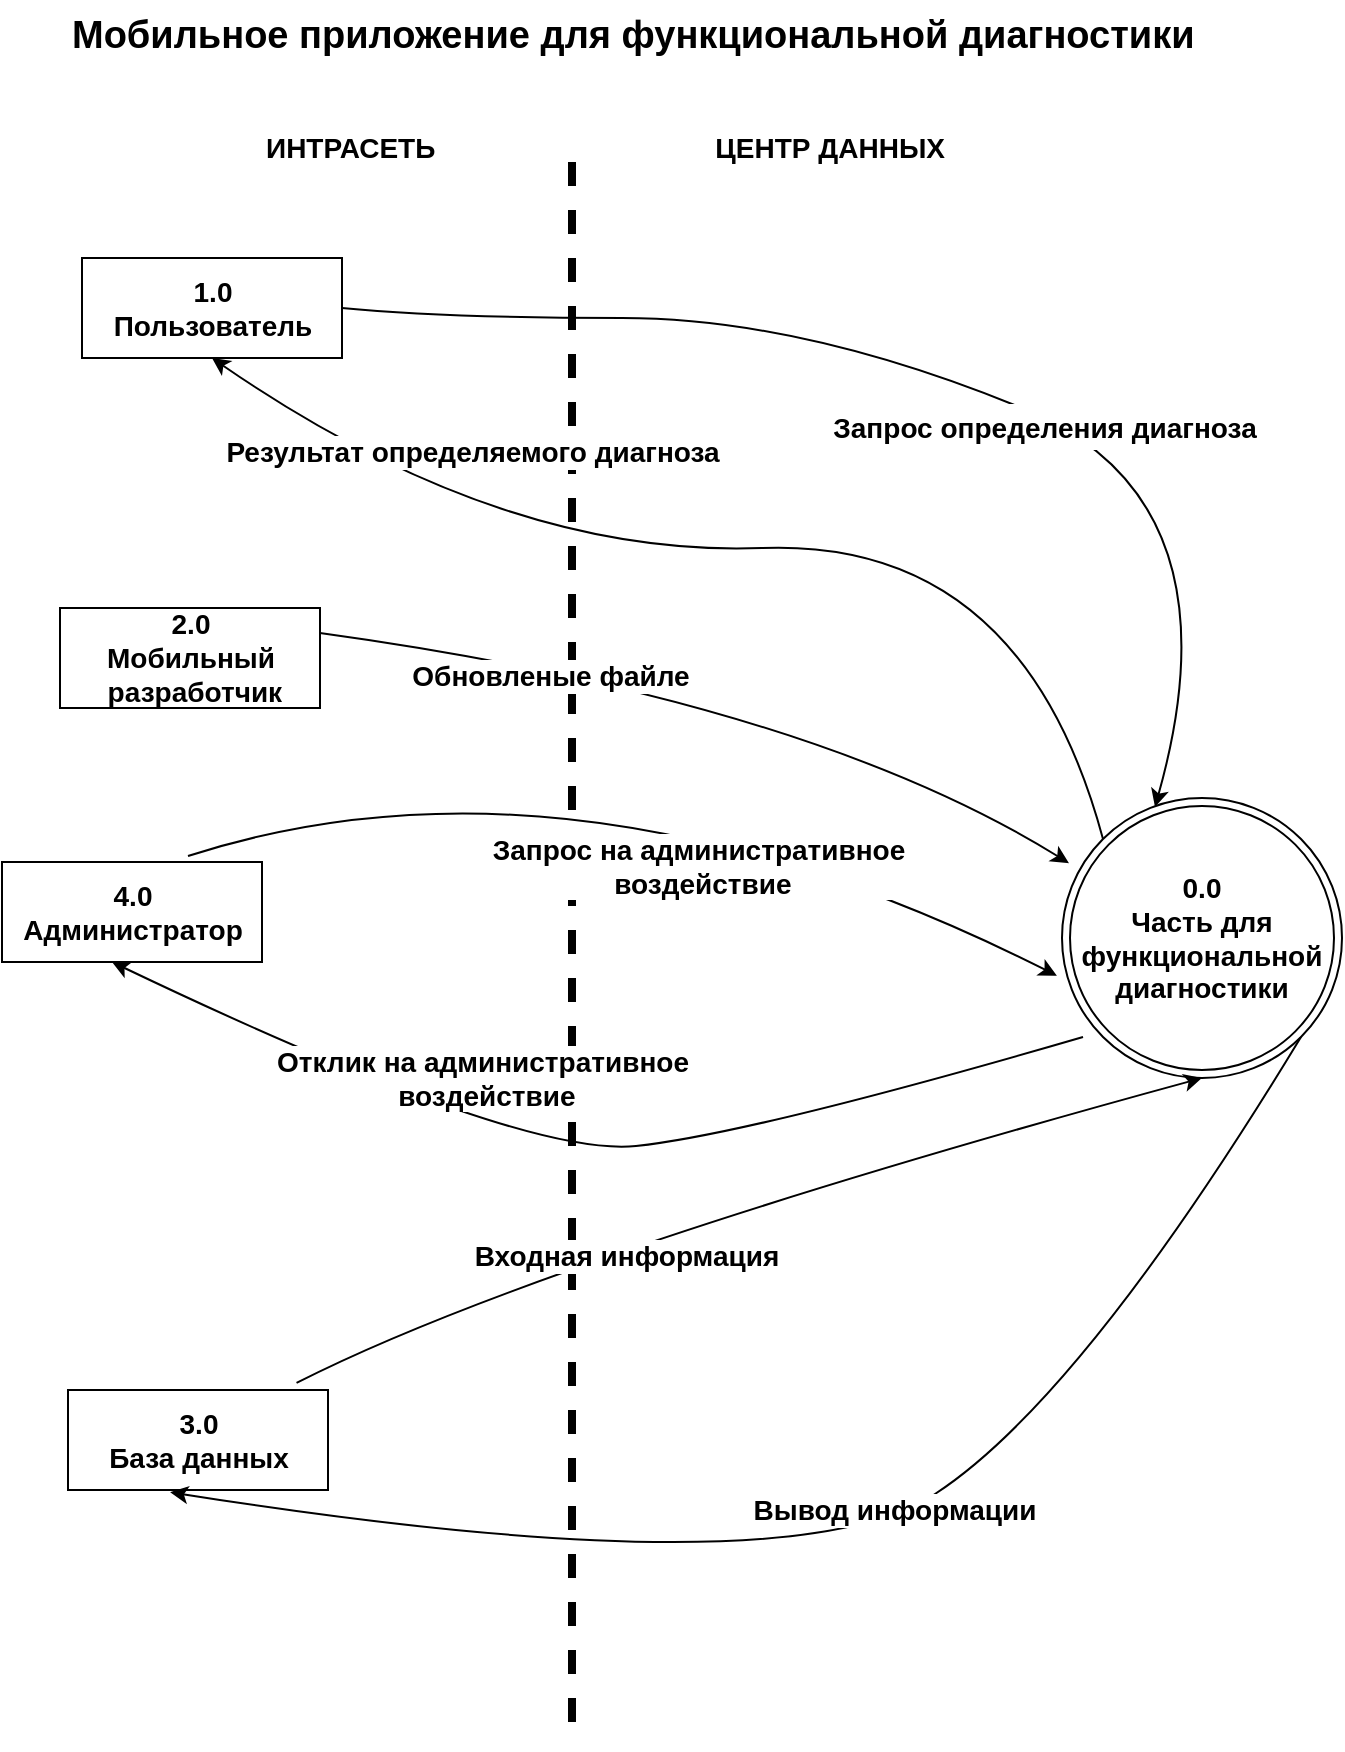 <mxfile version="19.0.2" type="github">
  <diagram id="OWx4hyj13moDCeKYkGol" name="Page-1">
    <mxGraphModel dx="914" dy="509" grid="0" gridSize="10" guides="1" tooltips="1" connect="1" arrows="1" fold="1" page="1" pageScale="1" pageWidth="827" pageHeight="1169" background="none" math="0" shadow="0">
      <root>
        <mxCell id="0" />
        <mxCell id="1" parent="0" />
        <mxCell id="R_TbPJ2dsLFKyycq7Uun-32" value="" style="endArrow=none;html=1;rounded=0;fontSize=12;dashed=1;strokeWidth=4;shadow=0;" edge="1" parent="1">
          <mxGeometry width="50" height="50" relative="1" as="geometry">
            <mxPoint x="405" y="172" as="sourcePoint" />
            <mxPoint x="405" y="963.0" as="targetPoint" />
          </mxGeometry>
        </mxCell>
        <mxCell id="R_TbPJ2dsLFKyycq7Uun-1" value="0.0&lt;br&gt;Часть для функциональной диагностики" style="ellipse;shape=doubleEllipse;whiteSpace=wrap;html=1;aspect=fixed;fontStyle=1;fontSize=14;" vertex="1" parent="1">
          <mxGeometry x="650" y="490" width="140" height="140" as="geometry" />
        </mxCell>
        <mxCell id="R_TbPJ2dsLFKyycq7Uun-5" value="&lt;div style=&quot;line-height: 0.9;&quot;&gt;&lt;br&gt;&lt;/div&gt;&lt;div style=&quot;display:none&quot; id=&quot;SDCloudData&quot;&gt;&lt;/div&gt;" style="text;whiteSpace=wrap;html=1;" vertex="1" parent="1">
          <mxGeometry x="392" y="165" width="3" height="15" as="geometry" />
        </mxCell>
        <mxCell id="R_TbPJ2dsLFKyycq7Uun-6" value="1.0&lt;br style=&quot;font-size: 14px;&quot;&gt;Пользователь&lt;div style=&quot;display: none; font-size: 14px;&quot; id=&quot;SDCloudData&quot;&gt;&lt;/div&gt;" style="html=1;dashed=0;whitespace=wrap;fontStyle=1;fontSize=14;" vertex="1" parent="1">
          <mxGeometry x="160" y="220" width="130" height="50" as="geometry" />
        </mxCell>
        <mxCell id="R_TbPJ2dsLFKyycq7Uun-7" value="ИНТРАСЕТЬ&amp;nbsp; &amp;nbsp; &amp;nbsp; &amp;nbsp; &amp;nbsp; &amp;nbsp; &amp;nbsp; &amp;nbsp; &amp;nbsp; &amp;nbsp; &amp;nbsp; &amp;nbsp; &amp;nbsp; &amp;nbsp; &amp;nbsp; &amp;nbsp; &amp;nbsp; &amp;nbsp; ЦЕНТР ДАННЫХ&lt;div style=&quot;display: none; font-size: 14px;&quot; id=&quot;SDCloudData&quot;&gt;&lt;/div&gt;" style="text;whiteSpace=wrap;html=1;strokeWidth=2;fontStyle=1;fontSize=14;" vertex="1" parent="1">
          <mxGeometry x="250" y="150" width="381" height="30" as="geometry" />
        </mxCell>
        <mxCell id="R_TbPJ2dsLFKyycq7Uun-8" value="Мобильное приложение для функциональной диагностики" style="text;whiteSpace=wrap;html=1;fontSize=19;fontStyle=1" vertex="1" parent="1">
          <mxGeometry x="153" y="91" width="600" height="30" as="geometry" />
        </mxCell>
        <mxCell id="R_TbPJ2dsLFKyycq7Uun-9" value="2.0&lt;br style=&quot;font-size: 14px;&quot;&gt;Мобильный&lt;br&gt;&amp;nbsp;разработчик&lt;div style=&quot;display: none; font-size: 14px;&quot; id=&quot;SDCloudData&quot;&gt;&lt;/div&gt;" style="html=1;dashed=0;whitespace=wrap;fontStyle=1;fontSize=14;" vertex="1" parent="1">
          <mxGeometry x="149" y="395" width="130" height="50" as="geometry" />
        </mxCell>
        <mxCell id="R_TbPJ2dsLFKyycq7Uun-10" value="4.0&lt;br style=&quot;font-size: 14px;&quot;&gt;Администратор&lt;br&gt;&lt;div style=&quot;display: none; font-size: 14px;&quot; id=&quot;SDCloudData&quot;&gt;&lt;/div&gt;" style="html=1;dashed=0;whitespace=wrap;fontStyle=1;fontSize=14;" vertex="1" parent="1">
          <mxGeometry x="120" y="522" width="130" height="50" as="geometry" />
        </mxCell>
        <mxCell id="R_TbPJ2dsLFKyycq7Uun-12" value="3.0&lt;br style=&quot;font-size: 14px;&quot;&gt;База данных&lt;br&gt;&lt;div style=&quot;display: none; font-size: 14px;&quot; id=&quot;SDCloudData&quot;&gt;&lt;/div&gt;" style="html=1;dashed=0;whitespace=wrap;fontStyle=1;fontSize=14;" vertex="1" parent="1">
          <mxGeometry x="153" y="786" width="130" height="50" as="geometry" />
        </mxCell>
        <mxCell id="R_TbPJ2dsLFKyycq7Uun-13" value="" style="curved=1;endArrow=classic;html=1;rounded=0;fontSize=19;entryX=0.332;entryY=0.032;entryDx=0;entryDy=0;entryPerimeter=0;exitX=1;exitY=0.5;exitDx=0;exitDy=0;" edge="1" parent="1" source="R_TbPJ2dsLFKyycq7Uun-6" target="R_TbPJ2dsLFKyycq7Uun-1">
          <mxGeometry width="50" height="50" relative="1" as="geometry">
            <mxPoint x="240" y="260" as="sourcePoint" />
            <mxPoint x="290" y="210" as="targetPoint" />
            <Array as="points">
              <mxPoint x="340" y="250" />
              <mxPoint x="520" y="250" />
              <mxPoint x="740" y="340" />
            </Array>
          </mxGeometry>
        </mxCell>
        <mxCell id="R_TbPJ2dsLFKyycq7Uun-14" value="&lt;font style=&quot;font-size: 14px;&quot;&gt;Запрос определения диагноза&lt;/font&gt;" style="edgeLabel;html=1;align=center;verticalAlign=middle;resizable=0;points=[];fontSize=19;fontStyle=1" vertex="1" connectable="0" parent="R_TbPJ2dsLFKyycq7Uun-13">
          <mxGeometry x="0.241" y="-22" relative="1" as="geometry">
            <mxPoint x="-19" y="-27" as="offset" />
          </mxGeometry>
        </mxCell>
        <mxCell id="R_TbPJ2dsLFKyycq7Uun-16" value="" style="curved=1;endArrow=classic;html=1;rounded=0;fontSize=19;exitX=0;exitY=0;exitDx=0;exitDy=0;entryX=0.5;entryY=1;entryDx=0;entryDy=0;" edge="1" parent="1" source="R_TbPJ2dsLFKyycq7Uun-1" target="R_TbPJ2dsLFKyycq7Uun-6">
          <mxGeometry width="50" height="50" relative="1" as="geometry">
            <mxPoint x="240" y="260" as="sourcePoint" />
            <mxPoint x="290" y="210" as="targetPoint" />
            <Array as="points">
              <mxPoint x="630" y="360" />
              <mxPoint x="370" y="370" />
            </Array>
          </mxGeometry>
        </mxCell>
        <mxCell id="R_TbPJ2dsLFKyycq7Uun-17" value="Результат определяемого диагноза" style="edgeLabel;html=1;align=center;verticalAlign=middle;resizable=0;points=[];fontSize=14;fontStyle=1" vertex="1" connectable="0" parent="R_TbPJ2dsLFKyycq7Uun-16">
          <mxGeometry x="0.404" y="-17" relative="1" as="geometry">
            <mxPoint x="-15" y="-36" as="offset" />
          </mxGeometry>
        </mxCell>
        <mxCell id="R_TbPJ2dsLFKyycq7Uun-19" value="" style="curved=1;endArrow=classic;html=1;rounded=0;fontSize=14;exitX=1;exitY=0.25;exitDx=0;exitDy=0;entryX=0.025;entryY=0.233;entryDx=0;entryDy=0;entryPerimeter=0;" edge="1" parent="1" source="R_TbPJ2dsLFKyycq7Uun-9" target="R_TbPJ2dsLFKyycq7Uun-1">
          <mxGeometry width="50" height="50" relative="1" as="geometry">
            <mxPoint x="400" y="290" as="sourcePoint" />
            <mxPoint x="450" y="240" as="targetPoint" />
            <Array as="points">
              <mxPoint x="522" y="441" />
            </Array>
          </mxGeometry>
        </mxCell>
        <mxCell id="R_TbPJ2dsLFKyycq7Uun-26" value="Обновленые файле" style="edgeLabel;html=1;align=center;verticalAlign=middle;resizable=0;points=[];fontSize=14;fontStyle=1" vertex="1" connectable="0" parent="R_TbPJ2dsLFKyycq7Uun-19">
          <mxGeometry x="0.3" y="-18" relative="1" as="geometry">
            <mxPoint x="-131" y="-35" as="offset" />
          </mxGeometry>
        </mxCell>
        <mxCell id="R_TbPJ2dsLFKyycq7Uun-21" value="" style="curved=1;endArrow=classic;html=1;rounded=0;fontSize=14;exitX=0.75;exitY=0;exitDx=0;exitDy=0;entryX=0.014;entryY=0.656;entryDx=0;entryDy=0;entryPerimeter=0;" edge="1" parent="1">
          <mxGeometry width="50" height="50" relative="1" as="geometry">
            <mxPoint x="213" y="519" as="sourcePoint" />
            <mxPoint x="647.46" y="578.84" as="targetPoint" />
            <Array as="points">
              <mxPoint x="406" y="457" />
            </Array>
          </mxGeometry>
        </mxCell>
        <mxCell id="R_TbPJ2dsLFKyycq7Uun-27" value="Запрос на административное&lt;br&gt;&amp;nbsp;воздействие" style="edgeLabel;html=1;align=center;verticalAlign=middle;resizable=0;points=[];fontSize=14;fontStyle=1" vertex="1" connectable="0" parent="R_TbPJ2dsLFKyycq7Uun-21">
          <mxGeometry x="-0.311" y="-5" relative="1" as="geometry">
            <mxPoint x="98" y="50" as="offset" />
          </mxGeometry>
        </mxCell>
        <mxCell id="R_TbPJ2dsLFKyycq7Uun-22" value="" style="curved=1;endArrow=classic;html=1;rounded=0;fontSize=14;exitX=0;exitY=1;exitDx=0;exitDy=0;entryX=0.5;entryY=1;entryDx=0;entryDy=0;" edge="1" parent="1">
          <mxGeometry width="50" height="50" relative="1" as="geometry">
            <mxPoint x="660.503" y="609.497" as="sourcePoint" />
            <mxPoint x="175" y="572" as="targetPoint" />
            <Array as="points">
              <mxPoint x="494" y="658" />
              <mxPoint x="380" y="670" />
            </Array>
          </mxGeometry>
        </mxCell>
        <mxCell id="R_TbPJ2dsLFKyycq7Uun-28" value="Отклик на административное&lt;br&gt;&amp;nbsp;воздействие" style="edgeLabel;html=1;align=center;verticalAlign=middle;resizable=0;points=[];fontSize=14;fontStyle=1" vertex="1" connectable="0" parent="R_TbPJ2dsLFKyycq7Uun-22">
          <mxGeometry x="0.272" y="-8" relative="1" as="geometry">
            <mxPoint x="12" y="-16" as="offset" />
          </mxGeometry>
        </mxCell>
        <mxCell id="R_TbPJ2dsLFKyycq7Uun-23" value="" style="curved=1;endArrow=classic;html=1;rounded=0;fontSize=14;exitX=0.879;exitY=-0.071;exitDx=0;exitDy=0;exitPerimeter=0;entryX=0.5;entryY=1;entryDx=0;entryDy=0;" edge="1" parent="1" source="R_TbPJ2dsLFKyycq7Uun-12" target="R_TbPJ2dsLFKyycq7Uun-1">
          <mxGeometry width="50" height="50" relative="1" as="geometry">
            <mxPoint x="400" y="860" as="sourcePoint" />
            <mxPoint x="450" y="810" as="targetPoint" />
            <Array as="points">
              <mxPoint x="390" y="720" />
            </Array>
          </mxGeometry>
        </mxCell>
        <mxCell id="R_TbPJ2dsLFKyycq7Uun-29" value="Входная информация" style="edgeLabel;html=1;align=center;verticalAlign=middle;resizable=0;points=[];fontSize=14;fontStyle=1" vertex="1" connectable="0" parent="R_TbPJ2dsLFKyycq7Uun-23">
          <mxGeometry x="-0.255" y="-10" relative="1" as="geometry">
            <mxPoint as="offset" />
          </mxGeometry>
        </mxCell>
        <mxCell id="R_TbPJ2dsLFKyycq7Uun-25" value="" style="curved=1;endArrow=classic;html=1;rounded=0;fontSize=14;exitX=1;exitY=1;exitDx=0;exitDy=0;entryX=0.393;entryY=1.022;entryDx=0;entryDy=0;entryPerimeter=0;" edge="1" parent="1" source="R_TbPJ2dsLFKyycq7Uun-1" target="R_TbPJ2dsLFKyycq7Uun-12">
          <mxGeometry width="50" height="50" relative="1" as="geometry">
            <mxPoint x="400" y="860" as="sourcePoint" />
            <mxPoint x="450" y="810" as="targetPoint" />
            <Array as="points">
              <mxPoint x="660" y="790" />
              <mxPoint x="513" y="886" />
            </Array>
          </mxGeometry>
        </mxCell>
        <mxCell id="R_TbPJ2dsLFKyycq7Uun-30" value="Вывод информации" style="edgeLabel;html=1;align=center;verticalAlign=middle;resizable=0;points=[];fontSize=14;fontStyle=1" vertex="1" connectable="0" parent="R_TbPJ2dsLFKyycq7Uun-25">
          <mxGeometry x="-0.082" y="-5" relative="1" as="geometry">
            <mxPoint as="offset" />
          </mxGeometry>
        </mxCell>
      </root>
    </mxGraphModel>
  </diagram>
</mxfile>
